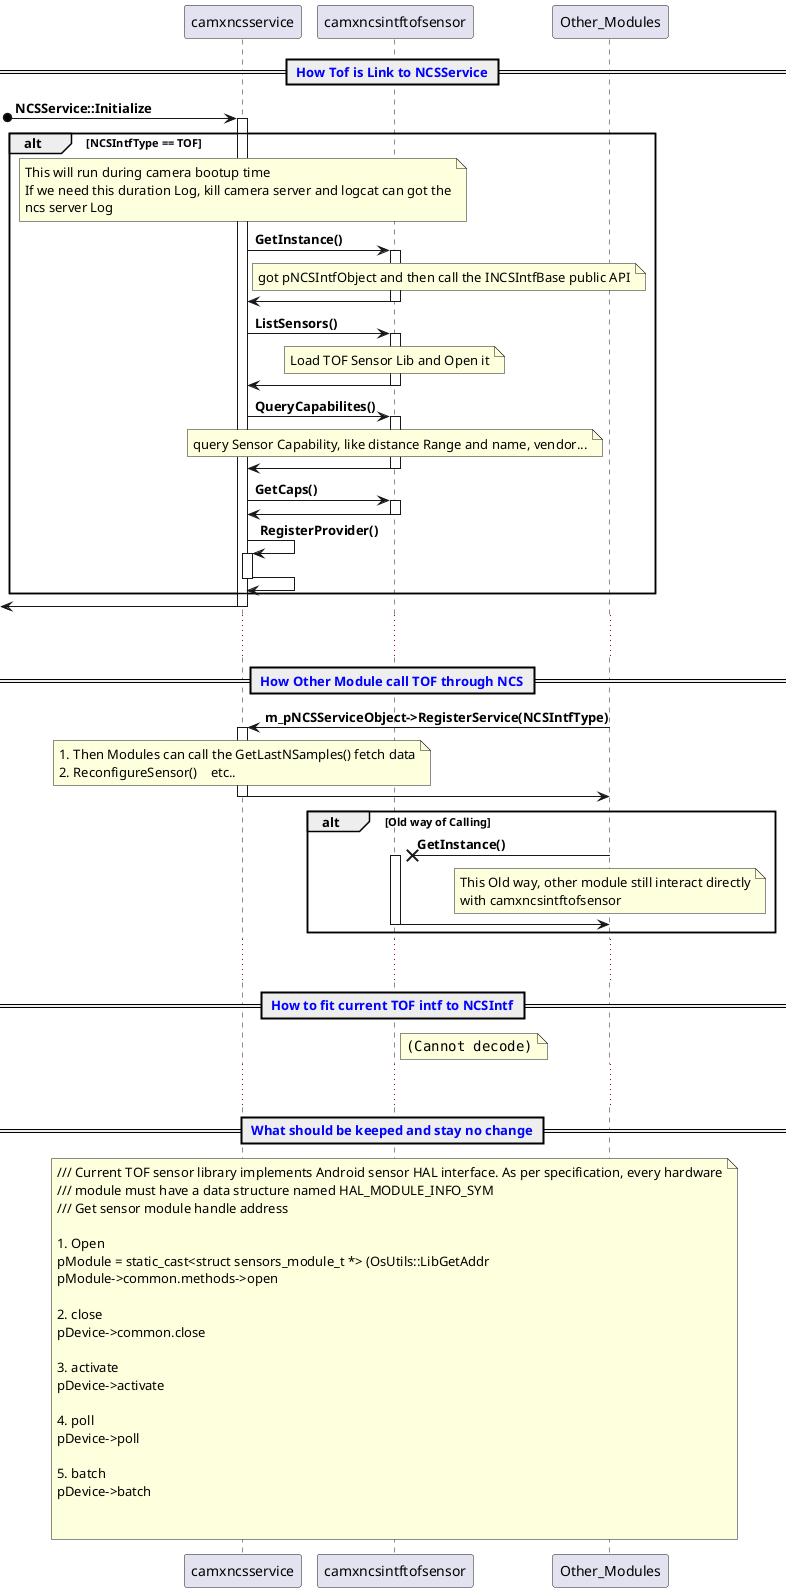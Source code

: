 /'派生，继承：<|--'/
/'组合：*-- ， 将会管理对象的生命周期'/
/'聚合：o--, 特指不管理对象的生命周期，但存在关联'/
/'
title <size:18>camx awb overview</size>\n     Lin Jin

collections ThreadUsers

<color:red><size:16>****</size></color>

<color:blue><size:15></size></color>

package <color:blue><size:15>**AWBDecisionAggregator** {
}

== <color:blue> CAWBMain::Configure </color>==

participant XXX

box "Factory"
participant camxcawbfactory as awb_factory
end box



<color:red>TODO: this need check further</color>


Useful color:
1. Red
Red Crimson DeepPink LightPink Salmon HotPink

2. Blue
MediumBlue Blue DodgerBlue DeepSkyBlue Cyan LightSkyBlue SlateBlue SkyBlue

3. Green
Chartreuse Green GreenYellow LawnGreen Lime LightGreen SpingGreen

4. Yellow
Yellow Gold LightGoldenRodYellow Orange LemonChiffon

5. Violet
DarkMagenta BlueViolet DardViolet Magenta Fuchsia Purple

6.


class Dummy {
 -field1                     -------private
 #field2                     -------protected
 ~method1()                  -------package private
 +method2()                  -------public
}
'/
participant Other_Modules << (U,#ADD1B2) >>
participant camxncsservice
participant camxncsintftofsensor
participant camxncsprovider
@startuml
== <color:blue> How Tof is Link to NCSService </color>==
[o-> camxncsservice: **NCSService::Initialize**
activate camxncsservice
    alt **NCSIntfType == TOF**
        note over camxncsservice
            This will run during camera bootup time
            If we need this duration Log, kill camera server and logcat can got the
            ncs server Log
        end note
        camxncsservice->camxncsintftofsensor: **GetInstance()**
        activate camxncsintftofsensor
            note right camxncsservice
                got pNCSIntfObject and then call the INCSIntfBase public API
            end note
        camxncsintftofsensor->camxncsservice:
        deactivate camxncsintftofsensor

        camxncsservice->camxncsintftofsensor: **ListSensors()**
        activate camxncsintftofsensor
            note over camxncsintftofsensor
                Load TOF Sensor Lib and Open it
            end note
        camxncsintftofsensor->camxncsservice:
        deactivate camxncsintftofsensor

        camxncsservice->camxncsintftofsensor: **QueryCapabilites()**
        activate camxncsintftofsensor
            note over camxncsintftofsensor
                query Sensor Capability, like distance Range and name, vendor...
            end note
        camxncsintftofsensor->camxncsservice:
        deactivate camxncsintftofsensor

        camxncsservice->camxncsintftofsensor: **GetCaps()**
        activate camxncsintftofsensor
        camxncsintftofsensor->camxncsservice:
        deactivate camxncsintftofsensor

        camxncsservice->camxncsservice: **RegisterProvider()**
        activate camxncsservice
        camxncsservice->camxncsservice:
        deactivate camxncsservice
    end
[<- camxncsservice:
deactivate camxncsservice
... ...
== <color:blue> How Other Module call TOF through NCS </color>==
Other_Modules->camxncsservice: **m_pNCSServiceObject->RegisterService(NCSIntfType)**
activate camxncsservice
    note over camxncsservice
        1. Then Modules can call the GetLastNSamples() fetch data
        2. ReconfigureSensor()    etc..
    end note
camxncsservice->Other_Modules:
deactivate camxncsservice

alt **Old way of Calling**
Other_Modules->X camxncsintftofsensor: **GetInstance()**
activate camxncsintftofsensor
    note over Other_Modules
        This Old way, other module still interact directly
        with camxncsintftofsensor
    end note
camxncsintftofsensor->Other_Modules:
deactivate camxncsintftofsensor
end

... ...
== <color:blue> How to fit current TOF intf to NCSIntf </color>==
note right camxncsintftofsensor
<img ./TOF_Intf.png>
end note
... ...
== <color:blue> What should be keeped and stay no change </color>==
note over camxncsintftofsensor
  /// Current TOF sensor library implements Android sensor HAL interface. As per specification, every hardware
  /// module must have a data structure named HAL_MODULE_INFO_SYM
  /// Get sensor module handle address

  1. Open
  pModule = static_cast<struct sensors_module_t *> (OsUtils::LibGetAddr
  pModule->common.methods->open

  2. close
  pDevice->common.close

  3. activate
  pDevice->activate

  4. poll
  pDevice->poll

  5. batch
  pDevice->batch


end note
@enduml
